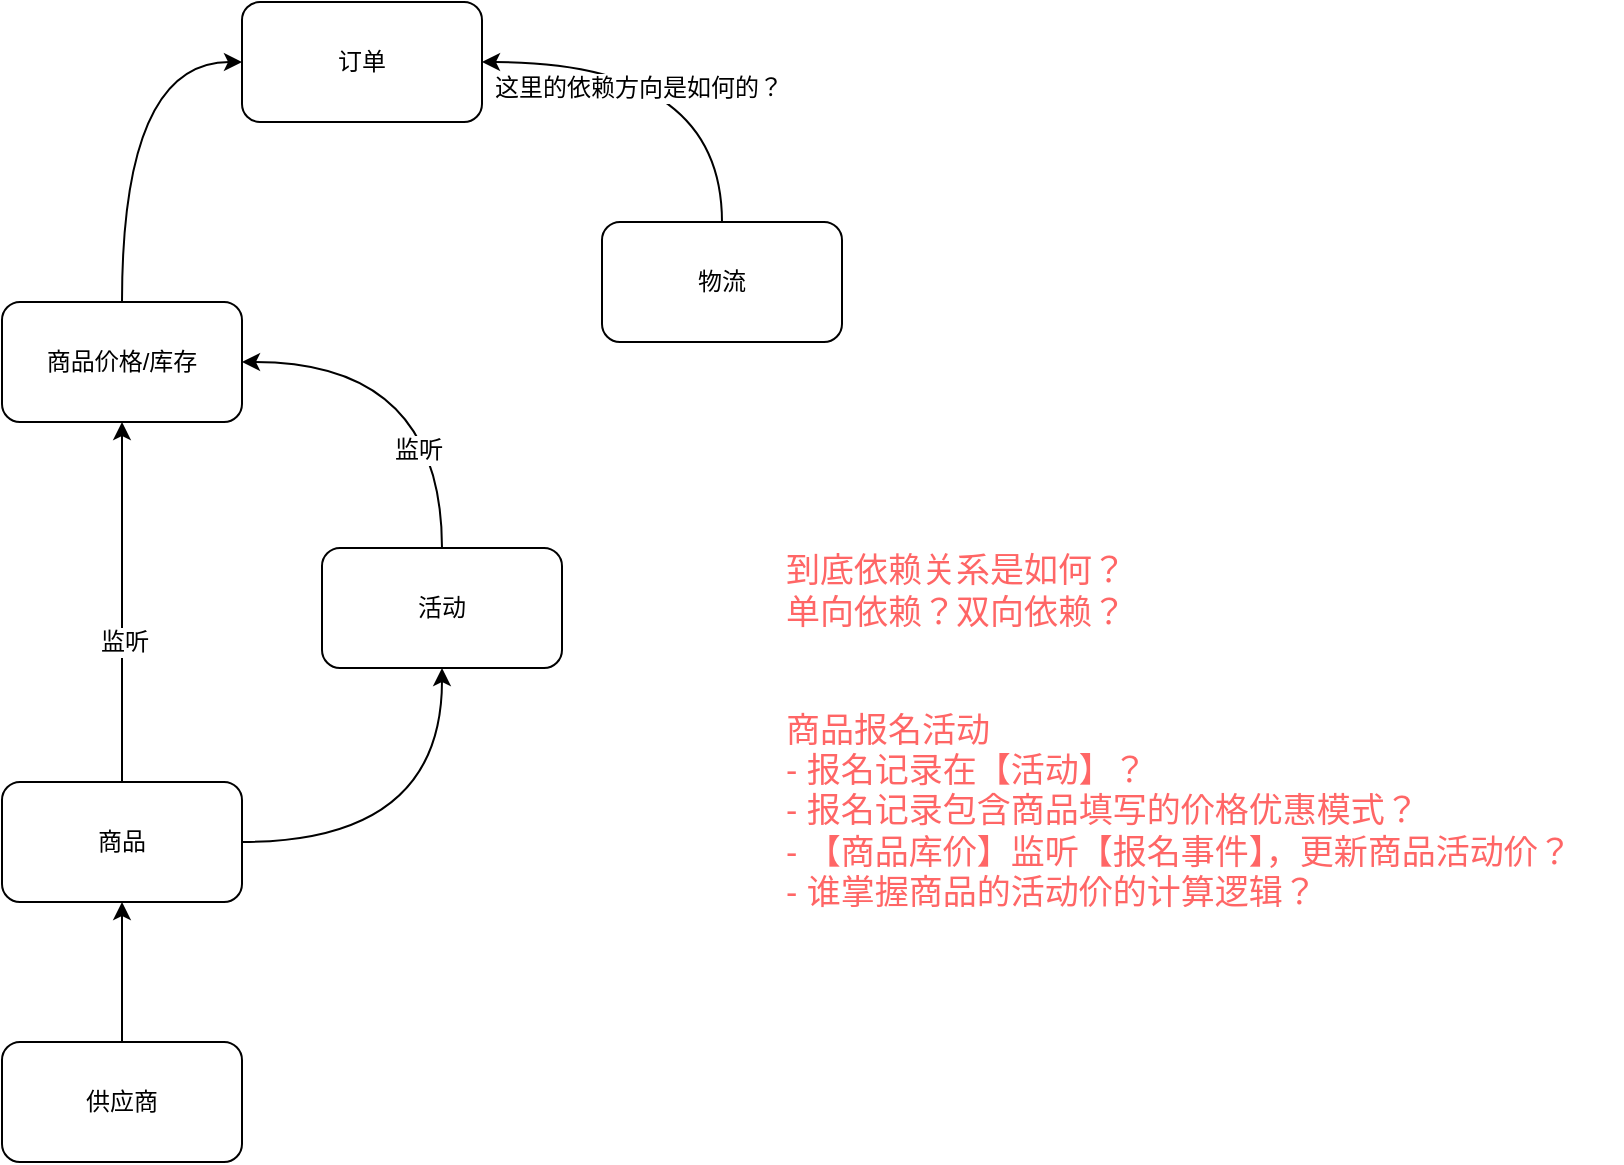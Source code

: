 <mxfile type="github" version="12.9.4" pages="2">
  <diagram id="e7e014a7-5840-1c2e-5031-d8a46d1fe8dd" name="域划分及依赖关系">
    <mxGraphModel grid="1" shadow="0" math="0" background="#ffffff" pageHeight="826" pageWidth="1169" pageScale="1" page="1" fold="1" arrows="1" connect="1" tooltips="1" guides="1" gridSize="10" dy="912" dx="1422">
      <root>
        <mxCell id="0" />
        <mxCell id="1" parent="0" />
        <mxCell id="yR1TMCCngbWYEgnoR-3_-47" value="" parent="1" style="edgeStyle=orthogonalEdgeStyle;rounded=0;orthogonalLoop=1;jettySize=auto;html=1;" edge="1" target="yR1TMCCngbWYEgnoR-3_-43" source="yR1TMCCngbWYEgnoR-3_-41">
          <mxGeometry as="geometry" relative="1" />
        </mxCell>
        <mxCell id="5lcVMqgYNV_LlGaC8vmn-4" value="监听" parent="yR1TMCCngbWYEgnoR-3_-47" vertex="1" style="text;html=1;align=center;verticalAlign=middle;resizable=0;points=[];labelBackgroundColor=#ffffff;fontSize=12;fontColor=#000000;" connectable="0">
          <mxGeometry as="geometry" y="-1" x="-0.222" relative="1">
            <mxPoint as="offset" />
          </mxGeometry>
        </mxCell>
        <mxCell id="yR1TMCCngbWYEgnoR-3_-48" parent="1" style="edgeStyle=orthogonalEdgeStyle;rounded=0;orthogonalLoop=1;jettySize=auto;html=1;entryX=0.5;entryY=1;entryDx=0;entryDy=0;curved=1;" edge="1" target="yR1TMCCngbWYEgnoR-3_-44" source="yR1TMCCngbWYEgnoR-3_-41">
          <mxGeometry as="geometry" relative="1" />
        </mxCell>
        <mxCell id="yR1TMCCngbWYEgnoR-3_-41" value="商品" parent="1" vertex="1" style="rounded=1;whiteSpace=wrap;html=1;">
          <mxGeometry as="geometry" height="60" width="120" y="470" x="50" />
        </mxCell>
        <mxCell id="yR1TMCCngbWYEgnoR-3_-46" value="" parent="1" style="edgeStyle=orthogonalEdgeStyle;rounded=0;orthogonalLoop=1;jettySize=auto;html=1;curved=1;" edge="1" target="yR1TMCCngbWYEgnoR-3_-41" source="yR1TMCCngbWYEgnoR-3_-42">
          <mxGeometry as="geometry" relative="1" />
        </mxCell>
        <mxCell id="yR1TMCCngbWYEgnoR-3_-42" value="供应商" parent="1" vertex="1" style="rounded=1;whiteSpace=wrap;html=1;">
          <mxGeometry as="geometry" height="60" width="120" y="600" x="50" />
        </mxCell>
        <mxCell id="yR1TMCCngbWYEgnoR-3_-49" parent="1" style="edgeStyle=orthogonalEdgeStyle;rounded=0;orthogonalLoop=1;jettySize=auto;html=1;exitX=0.5;exitY=0;exitDx=0;exitDy=0;entryX=0;entryY=0.5;entryDx=0;entryDy=0;curved=1;" edge="1" target="yR1TMCCngbWYEgnoR-3_-45" source="yR1TMCCngbWYEgnoR-3_-43">
          <mxGeometry as="geometry" relative="1" />
        </mxCell>
        <mxCell id="yR1TMCCngbWYEgnoR-3_-43" value="商品价格/库存" parent="1" vertex="1" style="rounded=1;whiteSpace=wrap;html=1;">
          <mxGeometry as="geometry" height="60" width="120" y="230" x="50" />
        </mxCell>
        <mxCell id="yR1TMCCngbWYEgnoR-3_-51" parent="1" style="rounded=0;orthogonalLoop=1;jettySize=auto;html=1;entryX=1;entryY=0.5;entryDx=0;entryDy=0;exitX=0.5;exitY=0;exitDx=0;exitDy=0;elbow=vertical;edgeStyle=orthogonalEdgeStyle;curved=1;" edge="1" target="yR1TMCCngbWYEgnoR-3_-43" source="yR1TMCCngbWYEgnoR-3_-44">
          <mxGeometry as="geometry" relative="1" />
        </mxCell>
        <mxCell id="5lcVMqgYNV_LlGaC8vmn-3" value="监听" parent="yR1TMCCngbWYEgnoR-3_-51" vertex="1" style="text;html=1;align=center;verticalAlign=middle;resizable=0;points=[];labelBackgroundColor=#ffffff;fontSize=12;fontColor=#000000;" connectable="0">
          <mxGeometry as="geometry" y="12" x="-0.492" relative="1">
            <mxPoint as="offset" />
          </mxGeometry>
        </mxCell>
        <mxCell id="yR1TMCCngbWYEgnoR-3_-44" value="活动" parent="1" vertex="1" style="rounded=1;whiteSpace=wrap;html=1;">
          <mxGeometry as="geometry" height="60" width="120" y="353" x="210" />
        </mxCell>
        <mxCell id="yR1TMCCngbWYEgnoR-3_-45" value="订单" parent="1" vertex="1" style="rounded=1;whiteSpace=wrap;html=1;">
          <mxGeometry as="geometry" height="60" width="120" y="80" x="170" />
        </mxCell>
        <mxCell id="yR1TMCCngbWYEgnoR-3_-55" parent="1" style="edgeStyle=orthogonalEdgeStyle;curved=1;rounded=0;orthogonalLoop=1;jettySize=auto;html=1;exitX=0.5;exitY=0;exitDx=0;exitDy=0;entryX=1;entryY=0.5;entryDx=0;entryDy=0;" edge="1" target="yR1TMCCngbWYEgnoR-3_-45" source="yR1TMCCngbWYEgnoR-3_-53">
          <mxGeometry as="geometry" relative="1" />
        </mxCell>
        <mxCell id="yR1TMCCngbWYEgnoR-3_-56" value="这里的依赖方向是如何的？" parent="yR1TMCCngbWYEgnoR-3_-55" vertex="1" style="text;html=1;align=center;verticalAlign=middle;resizable=0;points=[];labelBackgroundColor=#ffffff;" connectable="0">
          <mxGeometry as="geometry" y="13" x="0.22" relative="1">
            <mxPoint as="offset" />
          </mxGeometry>
        </mxCell>
        <mxCell id="yR1TMCCngbWYEgnoR-3_-53" value="物流" parent="1" vertex="1" style="rounded=1;whiteSpace=wrap;html=1;">
          <mxGeometry as="geometry" height="60" width="120" y="190" x="350" />
        </mxCell>
        <mxCell id="5lcVMqgYNV_LlGaC8vmn-1" value="&lt;div align=&quot;left&quot;&gt;到底依赖关系是如何？&lt;/div&gt;&lt;div align=&quot;left&quot;&gt;单向依赖？双向依赖？&lt;/div&gt;" parent="1" vertex="1" style="text;html=1;strokeColor=none;fillColor=none;align=left;verticalAlign=middle;whiteSpace=wrap;rounded=0;fontSize=17;fontColor=#FF6666;">
          <mxGeometry as="geometry" height="90" width="240" y="330" x="440" />
        </mxCell>
        <mxCell id="5lcVMqgYNV_LlGaC8vmn-2" value="&lt;div align=&quot;left&quot;&gt;商品报名活动&lt;/div&gt;&lt;div align=&quot;left&quot;&gt;- 报名记录在【活动】？&lt;/div&gt;&lt;div align=&quot;left&quot;&gt;- 报名记录包含商品填写的价格优惠模式？&lt;/div&gt;&lt;div align=&quot;left&quot;&gt;- 【商品库价】监听【报名事件】，更新商品活动价？&lt;/div&gt;&lt;div align=&quot;left&quot;&gt;- 谁掌握商品的活动价的计算逻辑？&lt;/div&gt;" parent="1" vertex="1" style="text;html=1;strokeColor=none;fillColor=none;align=left;verticalAlign=middle;whiteSpace=wrap;rounded=0;fontSize=17;fontColor=#FF6666;">
          <mxGeometry as="geometry" height="90" width="420" y="440" x="440" />
        </mxCell>
      </root>
    </mxGraphModel>
  </diagram>
  <diagram id="Oza5TP0B8G4q6x-57-xQ" name="业务实体1对1关系的设计">
    <mxGraphModel grid="1" shadow="0" math="0" pageHeight="1169" pageWidth="827" pageScale="1" page="1" fold="1" arrows="1" connect="1" tooltips="1" guides="1" gridSize="10" dy="912" dx="1422">
      <root>
        <mxCell id="g_I85KlBNZ0irVnc1Mws-0" />
        <mxCell id="g_I85KlBNZ0irVnc1Mws-1" parent="g_I85KlBNZ0irVnc1Mws-0" />
        <mxCell id="g_I85KlBNZ0irVnc1Mws-2" value="" parent="g_I85KlBNZ0irVnc1Mws-1" style="edgeStyle=orthogonalEdgeStyle;curved=1;rounded=0;orthogonalLoop=1;jettySize=auto;html=1;exitX=0.5;exitY=0;exitDx=0;exitDy=0;entryX=0;entryY=0.5;entryDx=0;entryDy=0;" edge="1" target="g_I85KlBNZ0irVnc1Mws-9" source="g_I85KlBNZ0irVnc1Mws-8">
          <mxGeometry as="geometry" relative="1" />
        </mxCell>
        <mxCell id="g_I85KlBNZ0irVnc1Mws-3" value="&lt;b&gt;1&lt;/b&gt;" parent="g_I85KlBNZ0irVnc1Mws-2" vertex="1" style="text;html=1;align=center;verticalAlign=middle;resizable=0;points=[];labelBackgroundColor=#ffffff;" connectable="0">
          <mxGeometry as="geometry" x="-0.868" relative="1">
            <mxPoint as="offset" />
          </mxGeometry>
        </mxCell>
        <mxCell id="g_I85KlBNZ0irVnc1Mws-4" value="1" parent="g_I85KlBNZ0irVnc1Mws-2" vertex="1" style="text;html=1;align=center;verticalAlign=middle;resizable=0;points=[];labelBackgroundColor=#ffffff;" connectable="0">
          <mxGeometry as="geometry" y="1" x="0.837" relative="1">
            <mxPoint as="offset" />
          </mxGeometry>
        </mxCell>
        <mxCell id="g_I85KlBNZ0irVnc1Mws-5" parent="g_I85KlBNZ0irVnc1Mws-1" style="edgeStyle=orthogonalEdgeStyle;curved=1;rounded=0;orthogonalLoop=1;jettySize=auto;html=1;exitX=0.5;exitY=1;exitDx=0;exitDy=0;entryX=0;entryY=0.5;entryDx=0;entryDy=0;" edge="1" target="g_I85KlBNZ0irVnc1Mws-10" source="g_I85KlBNZ0irVnc1Mws-8">
          <mxGeometry as="geometry" relative="1" />
        </mxCell>
        <mxCell id="g_I85KlBNZ0irVnc1Mws-6" value="&lt;b&gt;1&lt;/b&gt;" parent="g_I85KlBNZ0irVnc1Mws-5" vertex="1" style="text;html=1;align=center;verticalAlign=middle;resizable=0;points=[];labelBackgroundColor=#ffffff;" connectable="0">
          <mxGeometry as="geometry" y="-1" x="-0.882" relative="1">
            <mxPoint as="offset" />
          </mxGeometry>
        </mxCell>
        <mxCell id="g_I85KlBNZ0irVnc1Mws-7" value="1" parent="g_I85KlBNZ0irVnc1Mws-5" vertex="1" style="text;html=1;align=center;verticalAlign=middle;resizable=0;points=[];labelBackgroundColor=#ffffff;" connectable="0">
          <mxGeometry as="geometry" y="4" x="0.818" relative="1">
            <mxPoint as="offset" />
          </mxGeometry>
        </mxCell>
        <mxCell id="g_I85KlBNZ0irVnc1Mws-8" value="A" parent="g_I85KlBNZ0irVnc1Mws-1" vertex="1" style="rounded=1;whiteSpace=wrap;html=1;">
          <mxGeometry as="geometry" height="60" width="120" y="150" x="310" />
        </mxCell>
        <mxCell id="g_I85KlBNZ0irVnc1Mws-9" value="B" parent="g_I85KlBNZ0irVnc1Mws-1" vertex="1" style="rounded=1;whiteSpace=wrap;html=1;">
          <mxGeometry as="geometry" height="60" width="120" y="60" x="540" />
        </mxCell>
        <mxCell id="g_I85KlBNZ0irVnc1Mws-10" value="C" parent="g_I85KlBNZ0irVnc1Mws-1" vertex="1" style="rounded=1;whiteSpace=wrap;html=1;">
          <mxGeometry as="geometry" height="60" width="120" y="240" x="540" />
        </mxCell>
        <mxCell id="g_I85KlBNZ0irVnc1Mws-11" value="" parent="g_I85KlBNZ0irVnc1Mws-1" style="edgeStyle=orthogonalEdgeStyle;curved=1;rounded=0;orthogonalLoop=1;jettySize=auto;html=1;exitX=0.5;exitY=0;exitDx=0;exitDy=0;entryX=0;entryY=0.5;entryDx=0;entryDy=0;" edge="1" target="g_I85KlBNZ0irVnc1Mws-18" source="g_I85KlBNZ0irVnc1Mws-17">
          <mxGeometry as="geometry" relative="1" />
        </mxCell>
        <mxCell id="g_I85KlBNZ0irVnc1Mws-12" value="&lt;b&gt;1&lt;/b&gt;" parent="g_I85KlBNZ0irVnc1Mws-11" vertex="1" style="text;html=1;align=center;verticalAlign=middle;resizable=0;points=[];labelBackgroundColor=#ffffff;" connectable="0">
          <mxGeometry as="geometry" x="-0.868" relative="1">
            <mxPoint as="offset" />
          </mxGeometry>
        </mxCell>
        <mxCell id="g_I85KlBNZ0irVnc1Mws-13" value="1" parent="g_I85KlBNZ0irVnc1Mws-11" vertex="1" style="text;html=1;align=center;verticalAlign=middle;resizable=0;points=[];labelBackgroundColor=#ffffff;" connectable="0">
          <mxGeometry as="geometry" y="1" x="0.837" relative="1">
            <mxPoint as="offset" />
          </mxGeometry>
        </mxCell>
        <mxCell id="g_I85KlBNZ0irVnc1Mws-14" parent="g_I85KlBNZ0irVnc1Mws-1" style="edgeStyle=orthogonalEdgeStyle;curved=1;rounded=0;orthogonalLoop=1;jettySize=auto;html=1;exitX=0.5;exitY=1;exitDx=0;exitDy=0;entryX=0;entryY=0.5;entryDx=0;entryDy=0;" edge="1" target="g_I85KlBNZ0irVnc1Mws-19" source="g_I85KlBNZ0irVnc1Mws-17">
          <mxGeometry as="geometry" relative="1" />
        </mxCell>
        <mxCell id="g_I85KlBNZ0irVnc1Mws-15" value="&lt;b&gt;1&lt;/b&gt;" parent="g_I85KlBNZ0irVnc1Mws-14" vertex="1" style="text;html=1;align=center;verticalAlign=middle;resizable=0;points=[];labelBackgroundColor=#ffffff;" connectable="0">
          <mxGeometry as="geometry" y="-1" x="-0.882" relative="1">
            <mxPoint as="offset" />
          </mxGeometry>
        </mxCell>
        <mxCell id="g_I85KlBNZ0irVnc1Mws-16" value="1" parent="g_I85KlBNZ0irVnc1Mws-14" vertex="1" style="text;html=1;align=center;verticalAlign=middle;resizable=0;points=[];labelBackgroundColor=#ffffff;" connectable="0">
          <mxGeometry as="geometry" y="4" x="0.818" relative="1">
            <mxPoint as="offset" />
          </mxGeometry>
        </mxCell>
        <mxCell id="g_I85KlBNZ0irVnc1Mws-17" value="A" parent="g_I85KlBNZ0irVnc1Mws-1" vertex="1" style="rounded=1;whiteSpace=wrap;html=1;">
          <mxGeometry as="geometry" height="60" width="120" y="510" x="80" />
        </mxCell>
        <mxCell id="g_I85KlBNZ0irVnc1Mws-18" value="B（Bid, Aid）" parent="g_I85KlBNZ0irVnc1Mws-1" vertex="1" style="rounded=1;whiteSpace=wrap;html=1;">
          <mxGeometry as="geometry" height="60" width="120" y="420" x="310" />
        </mxCell>
        <mxCell id="g_I85KlBNZ0irVnc1Mws-19" value="C （Cid, Aid）" parent="g_I85KlBNZ0irVnc1Mws-1" vertex="1" style="rounded=1;whiteSpace=wrap;html=1;">
          <mxGeometry as="geometry" height="60" width="120" y="600" x="310" />
        </mxCell>
        <mxCell id="g_I85KlBNZ0irVnc1Mws-29" value="" parent="g_I85KlBNZ0irVnc1Mws-1" style="edgeStyle=orthogonalEdgeStyle;curved=1;rounded=0;orthogonalLoop=1;jettySize=auto;html=1;exitX=0.5;exitY=0;exitDx=0;exitDy=0;entryX=0;entryY=0.5;entryDx=0;entryDy=0;" edge="1" target="g_I85KlBNZ0irVnc1Mws-36" source="g_I85KlBNZ0irVnc1Mws-35">
          <mxGeometry as="geometry" relative="1" />
        </mxCell>
        <mxCell id="g_I85KlBNZ0irVnc1Mws-30" value="&lt;b&gt;1&lt;/b&gt;" parent="g_I85KlBNZ0irVnc1Mws-29" vertex="1" style="text;html=1;align=center;verticalAlign=middle;resizable=0;points=[];labelBackgroundColor=#ffffff;" connectable="0">
          <mxGeometry as="geometry" x="-0.868" relative="1">
            <mxPoint as="offset" />
          </mxGeometry>
        </mxCell>
        <mxCell id="g_I85KlBNZ0irVnc1Mws-31" value="1" parent="g_I85KlBNZ0irVnc1Mws-29" vertex="1" style="text;html=1;align=center;verticalAlign=middle;resizable=0;points=[];labelBackgroundColor=#ffffff;" connectable="0">
          <mxGeometry as="geometry" y="1" x="0.837" relative="1">
            <mxPoint as="offset" />
          </mxGeometry>
        </mxCell>
        <mxCell id="g_I85KlBNZ0irVnc1Mws-32" parent="g_I85KlBNZ0irVnc1Mws-1" style="edgeStyle=orthogonalEdgeStyle;curved=1;rounded=0;orthogonalLoop=1;jettySize=auto;html=1;exitX=0.5;exitY=1;exitDx=0;exitDy=0;entryX=0;entryY=0.5;entryDx=0;entryDy=0;" edge="1" target="g_I85KlBNZ0irVnc1Mws-37" source="g_I85KlBNZ0irVnc1Mws-35">
          <mxGeometry as="geometry" relative="1" />
        </mxCell>
        <mxCell id="g_I85KlBNZ0irVnc1Mws-33" value="&lt;b&gt;1&lt;/b&gt;" parent="g_I85KlBNZ0irVnc1Mws-32" vertex="1" style="text;html=1;align=center;verticalAlign=middle;resizable=0;points=[];labelBackgroundColor=#ffffff;" connectable="0">
          <mxGeometry as="geometry" y="-1" x="-0.882" relative="1">
            <mxPoint as="offset" />
          </mxGeometry>
        </mxCell>
        <mxCell id="g_I85KlBNZ0irVnc1Mws-34" value="1" parent="g_I85KlBNZ0irVnc1Mws-32" vertex="1" style="text;html=1;align=center;verticalAlign=middle;resizable=0;points=[];labelBackgroundColor=#ffffff;" connectable="0">
          <mxGeometry as="geometry" y="4" x="0.818" relative="1">
            <mxPoint as="offset" />
          </mxGeometry>
        </mxCell>
        <mxCell id="g_I85KlBNZ0irVnc1Mws-35" value="A&lt;br&gt;（Aid, type, Bid/Cid）" parent="g_I85KlBNZ0irVnc1Mws-1" vertex="1" style="rounded=1;whiteSpace=wrap;html=1;">
          <mxGeometry as="geometry" height="60" width="120" y="510" x="510" />
        </mxCell>
        <mxCell id="g_I85KlBNZ0irVnc1Mws-36" value="B" parent="g_I85KlBNZ0irVnc1Mws-1" vertex="1" style="rounded=1;whiteSpace=wrap;html=1;">
          <mxGeometry as="geometry" height="60" width="120" y="420" x="740" />
        </mxCell>
        <mxCell id="g_I85KlBNZ0irVnc1Mws-37" value="C" parent="g_I85KlBNZ0irVnc1Mws-1" vertex="1" style="rounded=1;whiteSpace=wrap;html=1;">
          <mxGeometry as="geometry" height="60" width="120" y="600" x="740" />
        </mxCell>
        <mxCell id="g_I85KlBNZ0irVnc1Mws-38" value="解决方案1" parent="g_I85KlBNZ0irVnc1Mws-1" vertex="1" style="text;html=1;strokeColor=none;fillColor=none;align=center;verticalAlign=middle;whiteSpace=wrap;rounded=0;fontSize=17;fontStyle=1">
          <mxGeometry as="geometry" height="20" width="90" y="370" x="230" />
        </mxCell>
        <mxCell id="g_I85KlBNZ0irVnc1Mws-40" value="解决方案2" parent="g_I85KlBNZ0irVnc1Mws-1" vertex="1" style="text;html=1;strokeColor=none;fillColor=none;align=center;verticalAlign=middle;whiteSpace=wrap;rounded=0;fontSize=17;fontStyle=1">
          <mxGeometry as="geometry" height="20" width="90" y="370" x="710" />
        </mxCell>
        <mxCell id="g_I85KlBNZ0irVnc1Mws-41" value="问题域" parent="g_I85KlBNZ0irVnc1Mws-1" vertex="1" style="text;html=1;strokeColor=none;fillColor=none;align=center;verticalAlign=middle;whiteSpace=wrap;rounded=0;fontSize=17;fontStyle=1">
          <mxGeometry as="geometry" height="20" width="70" y="10" x="430" />
        </mxCell>
        <mxCell id="g_I85KlBNZ0irVnc1Mws-42" value="如何选择？优缺点?" parent="g_I85KlBNZ0irVnc1Mws-1" vertex="1" style="text;html=1;strokeColor=none;fillColor=none;align=center;verticalAlign=middle;whiteSpace=wrap;rounded=0;fontSize=17;fontStyle=1;fontColor=#FF6666;">
          <mxGeometry as="geometry" height="20" width="190" y="370" x="430" />
        </mxCell>
      </root>
    </mxGraphModel>
  </diagram>
</mxfile>
